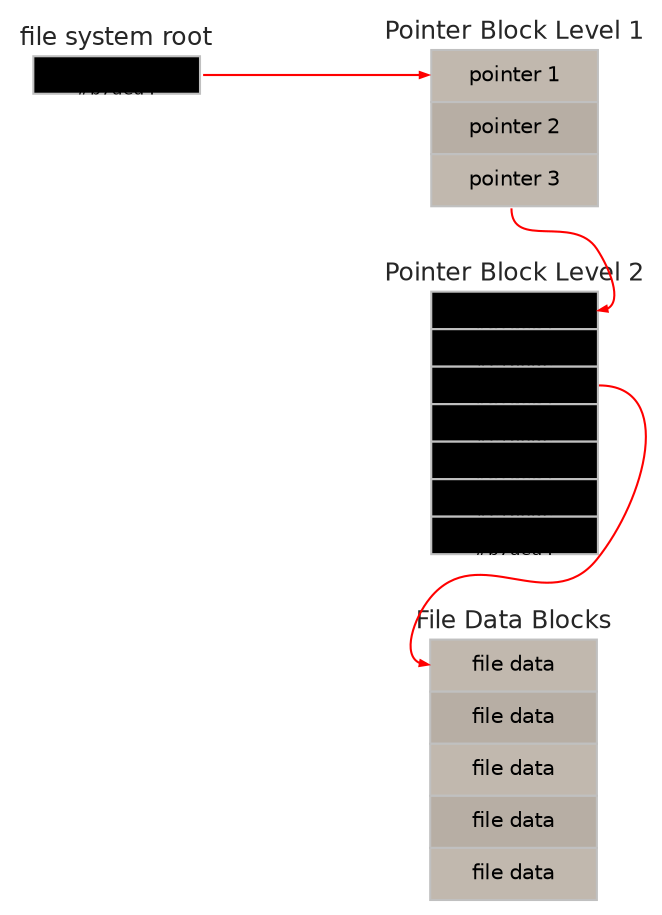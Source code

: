 digraph "diag/diagsample2" {
	graph [fontname=Helvetica rankdir=RL ranksep=1.0]
	node [fontname=Helvetica fontsize=8 margin="0.04 0.04" shape=none width=0.4]
	edge [arrowsize=0.4]
	box1:header -> box2:pointer1 [color=red headclip=true tailclip=true]
	box2:pointer3 -> box3:pointer1 [color=red headclip=true tailclip=true]
	box3:pointer3 -> box4:block1 [color=red headclip=true tailclip=true]
	subgraph left {
		box1 [label=<<table border="0.1" cellborder="1" cellspacing="0"><TR><TD border="0.0" ><font face="helvetica" color="grey15" point-size="12">file system root</font></TD></TR><tr><td align="text" color="grey" bgcolor="25" height="18" fixedsize="true" width="80" port="header"><font point-size="10">None</font><br></br><font point-size="8">#b7aea4</font></td></tr></table>>]
		rank=sink
	}
	subgraph middle {
		rank=same
	}
	subgraph right {
		box2 [label=<<table border="0.1" cellborder="1" cellspacing="0"><TR><TD border="0.0" ><font face="helvetica" color="grey15" point-size="12">Pointer Block Level 1</font></TD></TR><tr><td align="text" color="grey" bgcolor="#c1b8ae" height="25" fixedsize="true" width="80" port="pointer1"><font point-size="10">pointer 1</font></td></tr><tr><td align="text" color="grey" bgcolor="#b7aea4" height="25" fixedsize="true" width="80" port="pointer2"><font point-size="10">pointer 2</font></td></tr><tr><td align="text" color="grey" bgcolor="#c1b8ae" height="25" fixedsize="true" width="80" port="pointer3"><font point-size="10">pointer 3</font></td></tr></table>>]
		box3 [label=<<table border="0.1" cellborder="1" cellspacing="0"><TR><TD border="0.0" ><font face="helvetica" color="grey15" point-size="12">Pointer Block Level 2</font></TD></TR><tr><td align="text" color="grey" bgcolor="25" height="18" fixedsize="true" width="80" port="pointer1"><font point-size="10">None</font><br></br><font point-size="8">#b7aea4</font></td></tr><tr><td align="text" color="grey" bgcolor="25" height="18" fixedsize="true" width="80" port="pointer2"><font point-size="10">None</font><br></br><font point-size="8">#c1b8ae</font></td></tr><tr><td align="text" color="grey" bgcolor="25" height="18" fixedsize="true" width="80" port="pointer3"><font point-size="10">None</font><br></br><font point-size="8">#b7aea4</font></td></tr><tr><td align="text" color="grey" bgcolor="25" height="18" fixedsize="true" width="80" port="pointer4"><font point-size="10">None</font><br></br><font point-size="8">#c1b8ae</font></td></tr><tr><td align="text" color="grey" bgcolor="25" height="18" fixedsize="true" width="80" port="pointer5"><font point-size="10">None</font><br></br><font point-size="8">#b7aea4</font></td></tr><tr><td align="text" color="grey" bgcolor="25" height="18" fixedsize="true" width="80" port="pointer6"><font point-size="10">None</font><br></br><font point-size="8">#c1b8ae</font></td></tr><tr><td align="text" color="grey" bgcolor="25" height="18" fixedsize="true" width="80" port="pointer7"><font point-size="10">None</font><br></br><font point-size="8">#b7aea4</font></td></tr></table>>]
		box4 [label=<<table border="0.1" cellborder="1" cellspacing="0"><TR><TD border="0.0" ><font face="helvetica" color="grey15" point-size="12">File Data Blocks</font></TD></TR><tr><td align="text" color="grey" bgcolor="#c1b8ae" height="25" fixedsize="true" width="80" port="block1"><font point-size="10">file data</font></td></tr><tr><td align="text" color="grey" bgcolor="#b7aea4" height="25" fixedsize="true" width="80" port="block2"><font point-size="10">file data</font></td></tr><tr><td align="text" color="grey" bgcolor="#c1b8ae" height="25" fixedsize="true" width="80" port="block3"><font point-size="10">file data</font></td></tr><tr><td align="text" color="grey" bgcolor="#b7aea4" height="25" fixedsize="true" width="80" port="block4"><font point-size="10">file data</font></td></tr><tr><td align="text" color="grey" bgcolor="#c1b8ae" height="25" fixedsize="true" width="80" port="block5"><font point-size="10">file data</font></td></tr></table>>]
		rank=same
	}
}
